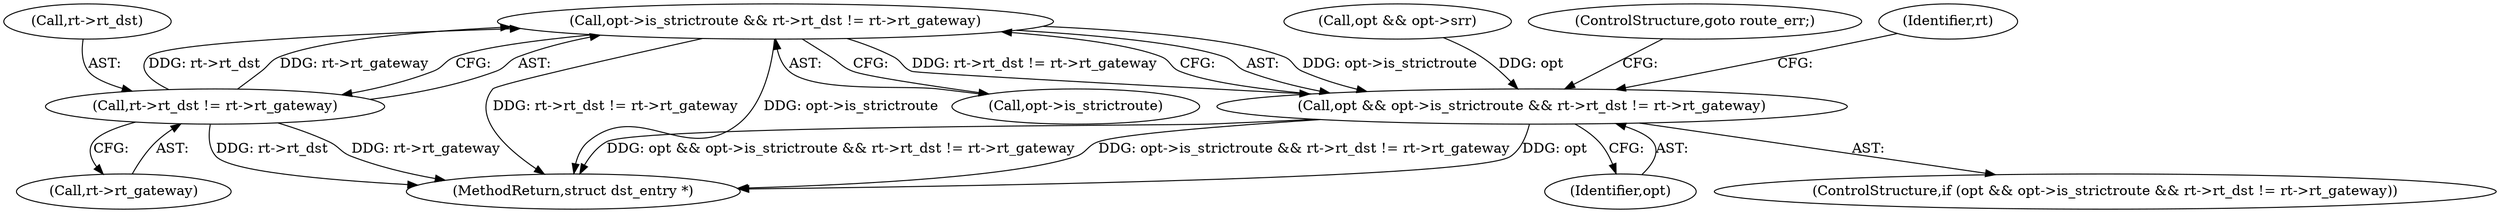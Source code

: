 digraph "1_linux_f6d8bd051c391c1c0458a30b2a7abcd939329259_14@del" {
"1000181" [label="(Call,opt->is_strictroute && rt->rt_dst != rt->rt_gateway)"];
"1000185" [label="(Call,rt->rt_dst != rt->rt_gateway)"];
"1000179" [label="(Call,opt && opt->is_strictroute && rt->rt_dst != rt->rt_gateway)"];
"1000192" [label="(ControlStructure,goto route_err;)"];
"1000185" [label="(Call,rt->rt_dst != rt->rt_gateway)"];
"1000186" [label="(Call,rt->rt_dst)"];
"1000189" [label="(Call,rt->rt_gateway)"];
"1000196" [label="(Identifier,rt)"];
"1000179" [label="(Call,opt && opt->is_strictroute && rt->rt_dst != rt->rt_gateway)"];
"1000141" [label="(Call,opt && opt->srr)"];
"1000180" [label="(Identifier,opt)"];
"1000182" [label="(Call,opt->is_strictroute)"];
"1000181" [label="(Call,opt->is_strictroute && rt->rt_dst != rt->rt_gateway)"];
"1000178" [label="(ControlStructure,if (opt && opt->is_strictroute && rt->rt_dst != rt->rt_gateway))"];
"1000207" [label="(MethodReturn,struct dst_entry *)"];
"1000181" -> "1000179"  [label="AST: "];
"1000181" -> "1000182"  [label="CFG: "];
"1000181" -> "1000185"  [label="CFG: "];
"1000182" -> "1000181"  [label="AST: "];
"1000185" -> "1000181"  [label="AST: "];
"1000179" -> "1000181"  [label="CFG: "];
"1000181" -> "1000207"  [label="DDG: rt->rt_dst != rt->rt_gateway"];
"1000181" -> "1000207"  [label="DDG: opt->is_strictroute"];
"1000181" -> "1000179"  [label="DDG: opt->is_strictroute"];
"1000181" -> "1000179"  [label="DDG: rt->rt_dst != rt->rt_gateway"];
"1000185" -> "1000181"  [label="DDG: rt->rt_dst"];
"1000185" -> "1000181"  [label="DDG: rt->rt_gateway"];
"1000185" -> "1000189"  [label="CFG: "];
"1000186" -> "1000185"  [label="AST: "];
"1000189" -> "1000185"  [label="AST: "];
"1000185" -> "1000207"  [label="DDG: rt->rt_dst"];
"1000185" -> "1000207"  [label="DDG: rt->rt_gateway"];
"1000179" -> "1000178"  [label="AST: "];
"1000179" -> "1000180"  [label="CFG: "];
"1000180" -> "1000179"  [label="AST: "];
"1000192" -> "1000179"  [label="CFG: "];
"1000196" -> "1000179"  [label="CFG: "];
"1000179" -> "1000207"  [label="DDG: opt && opt->is_strictroute && rt->rt_dst != rt->rt_gateway"];
"1000179" -> "1000207"  [label="DDG: opt->is_strictroute && rt->rt_dst != rt->rt_gateway"];
"1000179" -> "1000207"  [label="DDG: opt"];
"1000141" -> "1000179"  [label="DDG: opt"];
}
